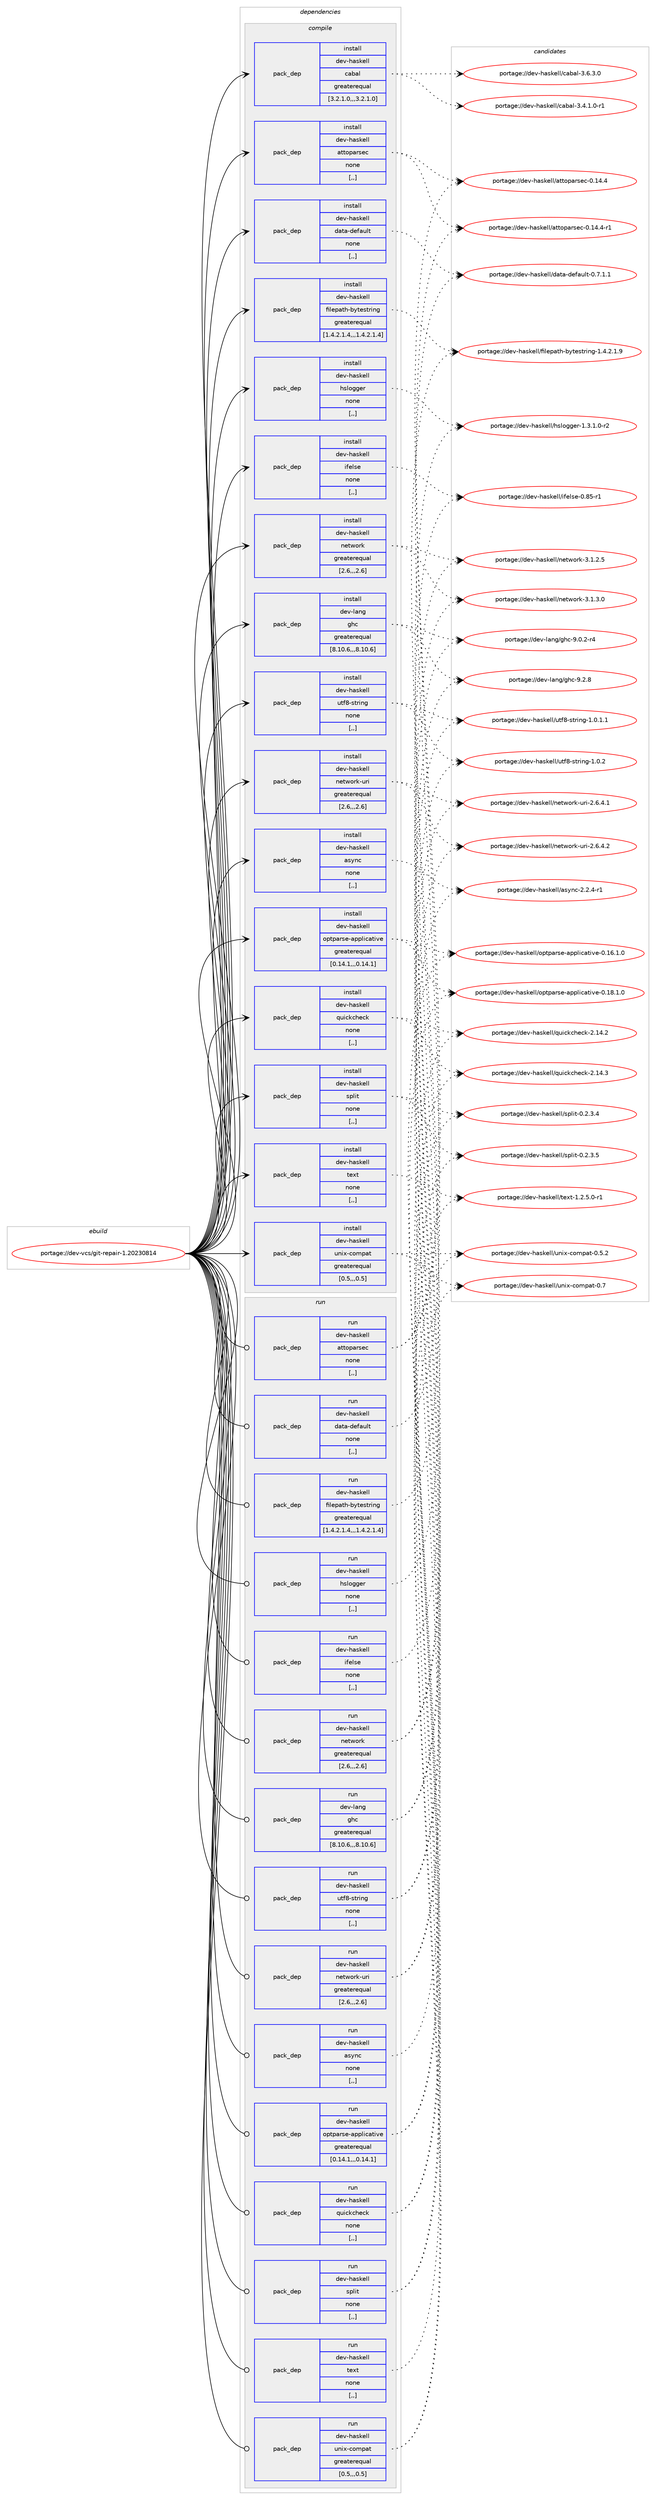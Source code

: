digraph prolog {

# *************
# Graph options
# *************

newrank=true;
concentrate=true;
compound=true;
graph [rankdir=LR,fontname=Helvetica,fontsize=10,ranksep=1.5];#, ranksep=2.5, nodesep=0.2];
edge  [arrowhead=vee];
node  [fontname=Helvetica,fontsize=10];

# **********
# The ebuild
# **********

subgraph cluster_leftcol {
color=gray;
label=<<i>ebuild</i>>;
id [label="portage://dev-vcs/git-repair-1.20230814", color=red, width=4, href="../dev-vcs/git-repair-1.20230814.svg"];
}

# ****************
# The dependencies
# ****************

subgraph cluster_midcol {
color=gray;
label=<<i>dependencies</i>>;
subgraph cluster_compile {
fillcolor="#eeeeee";
style=filled;
label=<<i>compile</i>>;
subgraph pack520393 {
dependency719392 [label=<<TABLE BORDER="0" CELLBORDER="1" CELLSPACING="0" CELLPADDING="4" WIDTH="220"><TR><TD ROWSPAN="6" CELLPADDING="30">pack_dep</TD></TR><TR><TD WIDTH="110">install</TD></TR><TR><TD>dev-haskell</TD></TR><TR><TD>async</TD></TR><TR><TD>none</TD></TR><TR><TD>[,,]</TD></TR></TABLE>>, shape=none, color=blue];
}
id:e -> dependency719392:w [weight=20,style="solid",arrowhead="vee"];
subgraph pack520394 {
dependency719393 [label=<<TABLE BORDER="0" CELLBORDER="1" CELLSPACING="0" CELLPADDING="4" WIDTH="220"><TR><TD ROWSPAN="6" CELLPADDING="30">pack_dep</TD></TR><TR><TD WIDTH="110">install</TD></TR><TR><TD>dev-haskell</TD></TR><TR><TD>attoparsec</TD></TR><TR><TD>none</TD></TR><TR><TD>[,,]</TD></TR></TABLE>>, shape=none, color=blue];
}
id:e -> dependency719393:w [weight=20,style="solid",arrowhead="vee"];
subgraph pack520395 {
dependency719394 [label=<<TABLE BORDER="0" CELLBORDER="1" CELLSPACING="0" CELLPADDING="4" WIDTH="220"><TR><TD ROWSPAN="6" CELLPADDING="30">pack_dep</TD></TR><TR><TD WIDTH="110">install</TD></TR><TR><TD>dev-haskell</TD></TR><TR><TD>cabal</TD></TR><TR><TD>greaterequal</TD></TR><TR><TD>[3.2.1.0,,,3.2.1.0]</TD></TR></TABLE>>, shape=none, color=blue];
}
id:e -> dependency719394:w [weight=20,style="solid",arrowhead="vee"];
subgraph pack520396 {
dependency719395 [label=<<TABLE BORDER="0" CELLBORDER="1" CELLSPACING="0" CELLPADDING="4" WIDTH="220"><TR><TD ROWSPAN="6" CELLPADDING="30">pack_dep</TD></TR><TR><TD WIDTH="110">install</TD></TR><TR><TD>dev-haskell</TD></TR><TR><TD>data-default</TD></TR><TR><TD>none</TD></TR><TR><TD>[,,]</TD></TR></TABLE>>, shape=none, color=blue];
}
id:e -> dependency719395:w [weight=20,style="solid",arrowhead="vee"];
subgraph pack520397 {
dependency719396 [label=<<TABLE BORDER="0" CELLBORDER="1" CELLSPACING="0" CELLPADDING="4" WIDTH="220"><TR><TD ROWSPAN="6" CELLPADDING="30">pack_dep</TD></TR><TR><TD WIDTH="110">install</TD></TR><TR><TD>dev-haskell</TD></TR><TR><TD>filepath-bytestring</TD></TR><TR><TD>greaterequal</TD></TR><TR><TD>[1.4.2.1.4,,,1.4.2.1.4]</TD></TR></TABLE>>, shape=none, color=blue];
}
id:e -> dependency719396:w [weight=20,style="solid",arrowhead="vee"];
subgraph pack520398 {
dependency719397 [label=<<TABLE BORDER="0" CELLBORDER="1" CELLSPACING="0" CELLPADDING="4" WIDTH="220"><TR><TD ROWSPAN="6" CELLPADDING="30">pack_dep</TD></TR><TR><TD WIDTH="110">install</TD></TR><TR><TD>dev-haskell</TD></TR><TR><TD>hslogger</TD></TR><TR><TD>none</TD></TR><TR><TD>[,,]</TD></TR></TABLE>>, shape=none, color=blue];
}
id:e -> dependency719397:w [weight=20,style="solid",arrowhead="vee"];
subgraph pack520399 {
dependency719398 [label=<<TABLE BORDER="0" CELLBORDER="1" CELLSPACING="0" CELLPADDING="4" WIDTH="220"><TR><TD ROWSPAN="6" CELLPADDING="30">pack_dep</TD></TR><TR><TD WIDTH="110">install</TD></TR><TR><TD>dev-haskell</TD></TR><TR><TD>ifelse</TD></TR><TR><TD>none</TD></TR><TR><TD>[,,]</TD></TR></TABLE>>, shape=none, color=blue];
}
id:e -> dependency719398:w [weight=20,style="solid",arrowhead="vee"];
subgraph pack520400 {
dependency719399 [label=<<TABLE BORDER="0" CELLBORDER="1" CELLSPACING="0" CELLPADDING="4" WIDTH="220"><TR><TD ROWSPAN="6" CELLPADDING="30">pack_dep</TD></TR><TR><TD WIDTH="110">install</TD></TR><TR><TD>dev-haskell</TD></TR><TR><TD>network</TD></TR><TR><TD>greaterequal</TD></TR><TR><TD>[2.6,,,2.6]</TD></TR></TABLE>>, shape=none, color=blue];
}
id:e -> dependency719399:w [weight=20,style="solid",arrowhead="vee"];
subgraph pack520401 {
dependency719400 [label=<<TABLE BORDER="0" CELLBORDER="1" CELLSPACING="0" CELLPADDING="4" WIDTH="220"><TR><TD ROWSPAN="6" CELLPADDING="30">pack_dep</TD></TR><TR><TD WIDTH="110">install</TD></TR><TR><TD>dev-haskell</TD></TR><TR><TD>network-uri</TD></TR><TR><TD>greaterequal</TD></TR><TR><TD>[2.6,,,2.6]</TD></TR></TABLE>>, shape=none, color=blue];
}
id:e -> dependency719400:w [weight=20,style="solid",arrowhead="vee"];
subgraph pack520402 {
dependency719401 [label=<<TABLE BORDER="0" CELLBORDER="1" CELLSPACING="0" CELLPADDING="4" WIDTH="220"><TR><TD ROWSPAN="6" CELLPADDING="30">pack_dep</TD></TR><TR><TD WIDTH="110">install</TD></TR><TR><TD>dev-haskell</TD></TR><TR><TD>optparse-applicative</TD></TR><TR><TD>greaterequal</TD></TR><TR><TD>[0.14.1,,,0.14.1]</TD></TR></TABLE>>, shape=none, color=blue];
}
id:e -> dependency719401:w [weight=20,style="solid",arrowhead="vee"];
subgraph pack520403 {
dependency719402 [label=<<TABLE BORDER="0" CELLBORDER="1" CELLSPACING="0" CELLPADDING="4" WIDTH="220"><TR><TD ROWSPAN="6" CELLPADDING="30">pack_dep</TD></TR><TR><TD WIDTH="110">install</TD></TR><TR><TD>dev-haskell</TD></TR><TR><TD>quickcheck</TD></TR><TR><TD>none</TD></TR><TR><TD>[,,]</TD></TR></TABLE>>, shape=none, color=blue];
}
id:e -> dependency719402:w [weight=20,style="solid",arrowhead="vee"];
subgraph pack520404 {
dependency719403 [label=<<TABLE BORDER="0" CELLBORDER="1" CELLSPACING="0" CELLPADDING="4" WIDTH="220"><TR><TD ROWSPAN="6" CELLPADDING="30">pack_dep</TD></TR><TR><TD WIDTH="110">install</TD></TR><TR><TD>dev-haskell</TD></TR><TR><TD>split</TD></TR><TR><TD>none</TD></TR><TR><TD>[,,]</TD></TR></TABLE>>, shape=none, color=blue];
}
id:e -> dependency719403:w [weight=20,style="solid",arrowhead="vee"];
subgraph pack520405 {
dependency719404 [label=<<TABLE BORDER="0" CELLBORDER="1" CELLSPACING="0" CELLPADDING="4" WIDTH="220"><TR><TD ROWSPAN="6" CELLPADDING="30">pack_dep</TD></TR><TR><TD WIDTH="110">install</TD></TR><TR><TD>dev-haskell</TD></TR><TR><TD>text</TD></TR><TR><TD>none</TD></TR><TR><TD>[,,]</TD></TR></TABLE>>, shape=none, color=blue];
}
id:e -> dependency719404:w [weight=20,style="solid",arrowhead="vee"];
subgraph pack520406 {
dependency719405 [label=<<TABLE BORDER="0" CELLBORDER="1" CELLSPACING="0" CELLPADDING="4" WIDTH="220"><TR><TD ROWSPAN="6" CELLPADDING="30">pack_dep</TD></TR><TR><TD WIDTH="110">install</TD></TR><TR><TD>dev-haskell</TD></TR><TR><TD>unix-compat</TD></TR><TR><TD>greaterequal</TD></TR><TR><TD>[0.5,,,0.5]</TD></TR></TABLE>>, shape=none, color=blue];
}
id:e -> dependency719405:w [weight=20,style="solid",arrowhead="vee"];
subgraph pack520407 {
dependency719406 [label=<<TABLE BORDER="0" CELLBORDER="1" CELLSPACING="0" CELLPADDING="4" WIDTH="220"><TR><TD ROWSPAN="6" CELLPADDING="30">pack_dep</TD></TR><TR><TD WIDTH="110">install</TD></TR><TR><TD>dev-haskell</TD></TR><TR><TD>utf8-string</TD></TR><TR><TD>none</TD></TR><TR><TD>[,,]</TD></TR></TABLE>>, shape=none, color=blue];
}
id:e -> dependency719406:w [weight=20,style="solid",arrowhead="vee"];
subgraph pack520408 {
dependency719407 [label=<<TABLE BORDER="0" CELLBORDER="1" CELLSPACING="0" CELLPADDING="4" WIDTH="220"><TR><TD ROWSPAN="6" CELLPADDING="30">pack_dep</TD></TR><TR><TD WIDTH="110">install</TD></TR><TR><TD>dev-lang</TD></TR><TR><TD>ghc</TD></TR><TR><TD>greaterequal</TD></TR><TR><TD>[8.10.6,,,8.10.6]</TD></TR></TABLE>>, shape=none, color=blue];
}
id:e -> dependency719407:w [weight=20,style="solid",arrowhead="vee"];
}
subgraph cluster_compileandrun {
fillcolor="#eeeeee";
style=filled;
label=<<i>compile and run</i>>;
}
subgraph cluster_run {
fillcolor="#eeeeee";
style=filled;
label=<<i>run</i>>;
subgraph pack520409 {
dependency719408 [label=<<TABLE BORDER="0" CELLBORDER="1" CELLSPACING="0" CELLPADDING="4" WIDTH="220"><TR><TD ROWSPAN="6" CELLPADDING="30">pack_dep</TD></TR><TR><TD WIDTH="110">run</TD></TR><TR><TD>dev-haskell</TD></TR><TR><TD>async</TD></TR><TR><TD>none</TD></TR><TR><TD>[,,]</TD></TR></TABLE>>, shape=none, color=blue];
}
id:e -> dependency719408:w [weight=20,style="solid",arrowhead="odot"];
subgraph pack520410 {
dependency719409 [label=<<TABLE BORDER="0" CELLBORDER="1" CELLSPACING="0" CELLPADDING="4" WIDTH="220"><TR><TD ROWSPAN="6" CELLPADDING="30">pack_dep</TD></TR><TR><TD WIDTH="110">run</TD></TR><TR><TD>dev-haskell</TD></TR><TR><TD>attoparsec</TD></TR><TR><TD>none</TD></TR><TR><TD>[,,]</TD></TR></TABLE>>, shape=none, color=blue];
}
id:e -> dependency719409:w [weight=20,style="solid",arrowhead="odot"];
subgraph pack520411 {
dependency719410 [label=<<TABLE BORDER="0" CELLBORDER="1" CELLSPACING="0" CELLPADDING="4" WIDTH="220"><TR><TD ROWSPAN="6" CELLPADDING="30">pack_dep</TD></TR><TR><TD WIDTH="110">run</TD></TR><TR><TD>dev-haskell</TD></TR><TR><TD>data-default</TD></TR><TR><TD>none</TD></TR><TR><TD>[,,]</TD></TR></TABLE>>, shape=none, color=blue];
}
id:e -> dependency719410:w [weight=20,style="solid",arrowhead="odot"];
subgraph pack520412 {
dependency719411 [label=<<TABLE BORDER="0" CELLBORDER="1" CELLSPACING="0" CELLPADDING="4" WIDTH="220"><TR><TD ROWSPAN="6" CELLPADDING="30">pack_dep</TD></TR><TR><TD WIDTH="110">run</TD></TR><TR><TD>dev-haskell</TD></TR><TR><TD>filepath-bytestring</TD></TR><TR><TD>greaterequal</TD></TR><TR><TD>[1.4.2.1.4,,,1.4.2.1.4]</TD></TR></TABLE>>, shape=none, color=blue];
}
id:e -> dependency719411:w [weight=20,style="solid",arrowhead="odot"];
subgraph pack520413 {
dependency719412 [label=<<TABLE BORDER="0" CELLBORDER="1" CELLSPACING="0" CELLPADDING="4" WIDTH="220"><TR><TD ROWSPAN="6" CELLPADDING="30">pack_dep</TD></TR><TR><TD WIDTH="110">run</TD></TR><TR><TD>dev-haskell</TD></TR><TR><TD>hslogger</TD></TR><TR><TD>none</TD></TR><TR><TD>[,,]</TD></TR></TABLE>>, shape=none, color=blue];
}
id:e -> dependency719412:w [weight=20,style="solid",arrowhead="odot"];
subgraph pack520414 {
dependency719413 [label=<<TABLE BORDER="0" CELLBORDER="1" CELLSPACING="0" CELLPADDING="4" WIDTH="220"><TR><TD ROWSPAN="6" CELLPADDING="30">pack_dep</TD></TR><TR><TD WIDTH="110">run</TD></TR><TR><TD>dev-haskell</TD></TR><TR><TD>ifelse</TD></TR><TR><TD>none</TD></TR><TR><TD>[,,]</TD></TR></TABLE>>, shape=none, color=blue];
}
id:e -> dependency719413:w [weight=20,style="solid",arrowhead="odot"];
subgraph pack520415 {
dependency719414 [label=<<TABLE BORDER="0" CELLBORDER="1" CELLSPACING="0" CELLPADDING="4" WIDTH="220"><TR><TD ROWSPAN="6" CELLPADDING="30">pack_dep</TD></TR><TR><TD WIDTH="110">run</TD></TR><TR><TD>dev-haskell</TD></TR><TR><TD>network</TD></TR><TR><TD>greaterequal</TD></TR><TR><TD>[2.6,,,2.6]</TD></TR></TABLE>>, shape=none, color=blue];
}
id:e -> dependency719414:w [weight=20,style="solid",arrowhead="odot"];
subgraph pack520416 {
dependency719415 [label=<<TABLE BORDER="0" CELLBORDER="1" CELLSPACING="0" CELLPADDING="4" WIDTH="220"><TR><TD ROWSPAN="6" CELLPADDING="30">pack_dep</TD></TR><TR><TD WIDTH="110">run</TD></TR><TR><TD>dev-haskell</TD></TR><TR><TD>network-uri</TD></TR><TR><TD>greaterequal</TD></TR><TR><TD>[2.6,,,2.6]</TD></TR></TABLE>>, shape=none, color=blue];
}
id:e -> dependency719415:w [weight=20,style="solid",arrowhead="odot"];
subgraph pack520417 {
dependency719416 [label=<<TABLE BORDER="0" CELLBORDER="1" CELLSPACING="0" CELLPADDING="4" WIDTH="220"><TR><TD ROWSPAN="6" CELLPADDING="30">pack_dep</TD></TR><TR><TD WIDTH="110">run</TD></TR><TR><TD>dev-haskell</TD></TR><TR><TD>optparse-applicative</TD></TR><TR><TD>greaterequal</TD></TR><TR><TD>[0.14.1,,,0.14.1]</TD></TR></TABLE>>, shape=none, color=blue];
}
id:e -> dependency719416:w [weight=20,style="solid",arrowhead="odot"];
subgraph pack520418 {
dependency719417 [label=<<TABLE BORDER="0" CELLBORDER="1" CELLSPACING="0" CELLPADDING="4" WIDTH="220"><TR><TD ROWSPAN="6" CELLPADDING="30">pack_dep</TD></TR><TR><TD WIDTH="110">run</TD></TR><TR><TD>dev-haskell</TD></TR><TR><TD>quickcheck</TD></TR><TR><TD>none</TD></TR><TR><TD>[,,]</TD></TR></TABLE>>, shape=none, color=blue];
}
id:e -> dependency719417:w [weight=20,style="solid",arrowhead="odot"];
subgraph pack520419 {
dependency719418 [label=<<TABLE BORDER="0" CELLBORDER="1" CELLSPACING="0" CELLPADDING="4" WIDTH="220"><TR><TD ROWSPAN="6" CELLPADDING="30">pack_dep</TD></TR><TR><TD WIDTH="110">run</TD></TR><TR><TD>dev-haskell</TD></TR><TR><TD>split</TD></TR><TR><TD>none</TD></TR><TR><TD>[,,]</TD></TR></TABLE>>, shape=none, color=blue];
}
id:e -> dependency719418:w [weight=20,style="solid",arrowhead="odot"];
subgraph pack520420 {
dependency719419 [label=<<TABLE BORDER="0" CELLBORDER="1" CELLSPACING="0" CELLPADDING="4" WIDTH="220"><TR><TD ROWSPAN="6" CELLPADDING="30">pack_dep</TD></TR><TR><TD WIDTH="110">run</TD></TR><TR><TD>dev-haskell</TD></TR><TR><TD>text</TD></TR><TR><TD>none</TD></TR><TR><TD>[,,]</TD></TR></TABLE>>, shape=none, color=blue];
}
id:e -> dependency719419:w [weight=20,style="solid",arrowhead="odot"];
subgraph pack520421 {
dependency719420 [label=<<TABLE BORDER="0" CELLBORDER="1" CELLSPACING="0" CELLPADDING="4" WIDTH="220"><TR><TD ROWSPAN="6" CELLPADDING="30">pack_dep</TD></TR><TR><TD WIDTH="110">run</TD></TR><TR><TD>dev-haskell</TD></TR><TR><TD>unix-compat</TD></TR><TR><TD>greaterequal</TD></TR><TR><TD>[0.5,,,0.5]</TD></TR></TABLE>>, shape=none, color=blue];
}
id:e -> dependency719420:w [weight=20,style="solid",arrowhead="odot"];
subgraph pack520422 {
dependency719421 [label=<<TABLE BORDER="0" CELLBORDER="1" CELLSPACING="0" CELLPADDING="4" WIDTH="220"><TR><TD ROWSPAN="6" CELLPADDING="30">pack_dep</TD></TR><TR><TD WIDTH="110">run</TD></TR><TR><TD>dev-haskell</TD></TR><TR><TD>utf8-string</TD></TR><TR><TD>none</TD></TR><TR><TD>[,,]</TD></TR></TABLE>>, shape=none, color=blue];
}
id:e -> dependency719421:w [weight=20,style="solid",arrowhead="odot"];
subgraph pack520423 {
dependency719422 [label=<<TABLE BORDER="0" CELLBORDER="1" CELLSPACING="0" CELLPADDING="4" WIDTH="220"><TR><TD ROWSPAN="6" CELLPADDING="30">pack_dep</TD></TR><TR><TD WIDTH="110">run</TD></TR><TR><TD>dev-lang</TD></TR><TR><TD>ghc</TD></TR><TR><TD>greaterequal</TD></TR><TR><TD>[8.10.6,,,8.10.6]</TD></TR></TABLE>>, shape=none, color=blue];
}
id:e -> dependency719422:w [weight=20,style="solid",arrowhead="odot"];
}
}

# **************
# The candidates
# **************

subgraph cluster_choices {
rank=same;
color=gray;
label=<<i>candidates</i>>;

subgraph choice520393 {
color=black;
nodesep=1;
choice10010111845104971151071011081084797115121110994550465046524511449 [label="portage://dev-haskell/async-2.2.4-r1", color=red, width=4,href="../dev-haskell/async-2.2.4-r1.svg"];
dependency719392:e -> choice10010111845104971151071011081084797115121110994550465046524511449:w [style=dotted,weight="100"];
}
subgraph choice520394 {
color=black;
nodesep=1;
choice100101118451049711510710110810847971161161111129711411510199454846495246524511449 [label="portage://dev-haskell/attoparsec-0.14.4-r1", color=red, width=4,href="../dev-haskell/attoparsec-0.14.4-r1.svg"];
choice10010111845104971151071011081084797116116111112971141151019945484649524652 [label="portage://dev-haskell/attoparsec-0.14.4", color=red, width=4,href="../dev-haskell/attoparsec-0.14.4.svg"];
dependency719393:e -> choice100101118451049711510710110810847971161161111129711411510199454846495246524511449:w [style=dotted,weight="100"];
dependency719393:e -> choice10010111845104971151071011081084797116116111112971141151019945484649524652:w [style=dotted,weight="100"];
}
subgraph choice520395 {
color=black;
nodesep=1;
choice100101118451049711510710110810847999798971084551465446514648 [label="portage://dev-haskell/cabal-3.6.3.0", color=red, width=4,href="../dev-haskell/cabal-3.6.3.0.svg"];
choice1001011184510497115107101108108479997989710845514652464946484511449 [label="portage://dev-haskell/cabal-3.4.1.0-r1", color=red, width=4,href="../dev-haskell/cabal-3.4.1.0-r1.svg"];
dependency719394:e -> choice100101118451049711510710110810847999798971084551465446514648:w [style=dotted,weight="100"];
dependency719394:e -> choice1001011184510497115107101108108479997989710845514652464946484511449:w [style=dotted,weight="100"];
}
subgraph choice520396 {
color=black;
nodesep=1;
choice100101118451049711510710110810847100971169745100101102971171081164548465546494649 [label="portage://dev-haskell/data-default-0.7.1.1", color=red, width=4,href="../dev-haskell/data-default-0.7.1.1.svg"];
dependency719395:e -> choice100101118451049711510710110810847100971169745100101102971171081164548465546494649:w [style=dotted,weight="100"];
}
subgraph choice520397 {
color=black;
nodesep=1;
choice10010111845104971151071011081084710210510810111297116104459812111610111511611410511010345494652465046494657 [label="portage://dev-haskell/filepath-bytestring-1.4.2.1.9", color=red, width=4,href="../dev-haskell/filepath-bytestring-1.4.2.1.9.svg"];
dependency719396:e -> choice10010111845104971151071011081084710210510810111297116104459812111610111511611410511010345494652465046494657:w [style=dotted,weight="100"];
}
subgraph choice520398 {
color=black;
nodesep=1;
choice10010111845104971151071011081084710411510811110310310111445494651464946484511450 [label="portage://dev-haskell/hslogger-1.3.1.0-r2", color=red, width=4,href="../dev-haskell/hslogger-1.3.1.0-r2.svg"];
dependency719397:e -> choice10010111845104971151071011081084710411510811110310310111445494651464946484511450:w [style=dotted,weight="100"];
}
subgraph choice520399 {
color=black;
nodesep=1;
choice10010111845104971151071011081084710510210110811510145484656534511449 [label="portage://dev-haskell/ifelse-0.85-r1", color=red, width=4,href="../dev-haskell/ifelse-0.85-r1.svg"];
dependency719398:e -> choice10010111845104971151071011081084710510210110811510145484656534511449:w [style=dotted,weight="100"];
}
subgraph choice520400 {
color=black;
nodesep=1;
choice1001011184510497115107101108108471101011161191111141074551464946514648 [label="portage://dev-haskell/network-3.1.3.0", color=red, width=4,href="../dev-haskell/network-3.1.3.0.svg"];
choice1001011184510497115107101108108471101011161191111141074551464946504653 [label="portage://dev-haskell/network-3.1.2.5", color=red, width=4,href="../dev-haskell/network-3.1.2.5.svg"];
dependency719399:e -> choice1001011184510497115107101108108471101011161191111141074551464946514648:w [style=dotted,weight="100"];
dependency719399:e -> choice1001011184510497115107101108108471101011161191111141074551464946504653:w [style=dotted,weight="100"];
}
subgraph choice520401 {
color=black;
nodesep=1;
choice100101118451049711510710110810847110101116119111114107451171141054550465446524650 [label="portage://dev-haskell/network-uri-2.6.4.2", color=red, width=4,href="../dev-haskell/network-uri-2.6.4.2.svg"];
choice100101118451049711510710110810847110101116119111114107451171141054550465446524649 [label="portage://dev-haskell/network-uri-2.6.4.1", color=red, width=4,href="../dev-haskell/network-uri-2.6.4.1.svg"];
dependency719400:e -> choice100101118451049711510710110810847110101116119111114107451171141054550465446524650:w [style=dotted,weight="100"];
dependency719400:e -> choice100101118451049711510710110810847110101116119111114107451171141054550465446524649:w [style=dotted,weight="100"];
}
subgraph choice520402 {
color=black;
nodesep=1;
choice1001011184510497115107101108108471111121161129711411510145971121121081059997116105118101454846495646494648 [label="portage://dev-haskell/optparse-applicative-0.18.1.0", color=red, width=4,href="../dev-haskell/optparse-applicative-0.18.1.0.svg"];
choice1001011184510497115107101108108471111121161129711411510145971121121081059997116105118101454846495446494648 [label="portage://dev-haskell/optparse-applicative-0.16.1.0", color=red, width=4,href="../dev-haskell/optparse-applicative-0.16.1.0.svg"];
dependency719401:e -> choice1001011184510497115107101108108471111121161129711411510145971121121081059997116105118101454846495646494648:w [style=dotted,weight="100"];
dependency719401:e -> choice1001011184510497115107101108108471111121161129711411510145971121121081059997116105118101454846495446494648:w [style=dotted,weight="100"];
}
subgraph choice520403 {
color=black;
nodesep=1;
choice10010111845104971151071011081084711311710599107991041019910745504649524651 [label="portage://dev-haskell/quickcheck-2.14.3", color=red, width=4,href="../dev-haskell/quickcheck-2.14.3.svg"];
choice10010111845104971151071011081084711311710599107991041019910745504649524650 [label="portage://dev-haskell/quickcheck-2.14.2", color=red, width=4,href="../dev-haskell/quickcheck-2.14.2.svg"];
dependency719402:e -> choice10010111845104971151071011081084711311710599107991041019910745504649524651:w [style=dotted,weight="100"];
dependency719402:e -> choice10010111845104971151071011081084711311710599107991041019910745504649524650:w [style=dotted,weight="100"];
}
subgraph choice520404 {
color=black;
nodesep=1;
choice1001011184510497115107101108108471151121081051164548465046514653 [label="portage://dev-haskell/split-0.2.3.5", color=red, width=4,href="../dev-haskell/split-0.2.3.5.svg"];
choice1001011184510497115107101108108471151121081051164548465046514652 [label="portage://dev-haskell/split-0.2.3.4", color=red, width=4,href="../dev-haskell/split-0.2.3.4.svg"];
dependency719403:e -> choice1001011184510497115107101108108471151121081051164548465046514653:w [style=dotted,weight="100"];
dependency719403:e -> choice1001011184510497115107101108108471151121081051164548465046514652:w [style=dotted,weight="100"];
}
subgraph choice520405 {
color=black;
nodesep=1;
choice10010111845104971151071011081084711610112011645494650465346484511449 [label="portage://dev-haskell/text-1.2.5.0-r1", color=red, width=4,href="../dev-haskell/text-1.2.5.0-r1.svg"];
dependency719404:e -> choice10010111845104971151071011081084711610112011645494650465346484511449:w [style=dotted,weight="100"];
}
subgraph choice520406 {
color=black;
nodesep=1;
choice10010111845104971151071011081084711711010512045991111091129711645484655 [label="portage://dev-haskell/unix-compat-0.7", color=red, width=4,href="../dev-haskell/unix-compat-0.7.svg"];
choice100101118451049711510710110810847117110105120459911110911297116454846534650 [label="portage://dev-haskell/unix-compat-0.5.2", color=red, width=4,href="../dev-haskell/unix-compat-0.5.2.svg"];
dependency719405:e -> choice10010111845104971151071011081084711711010512045991111091129711645484655:w [style=dotted,weight="100"];
dependency719405:e -> choice100101118451049711510710110810847117110105120459911110911297116454846534650:w [style=dotted,weight="100"];
}
subgraph choice520407 {
color=black;
nodesep=1;
choice1001011184510497115107101108108471171161025645115116114105110103454946484650 [label="portage://dev-haskell/utf8-string-1.0.2", color=red, width=4,href="../dev-haskell/utf8-string-1.0.2.svg"];
choice10010111845104971151071011081084711711610256451151161141051101034549464846494649 [label="portage://dev-haskell/utf8-string-1.0.1.1", color=red, width=4,href="../dev-haskell/utf8-string-1.0.1.1.svg"];
dependency719406:e -> choice1001011184510497115107101108108471171161025645115116114105110103454946484650:w [style=dotted,weight="100"];
dependency719406:e -> choice10010111845104971151071011081084711711610256451151161141051101034549464846494649:w [style=dotted,weight="100"];
}
subgraph choice520408 {
color=black;
nodesep=1;
choice10010111845108971101034710310499455746504656 [label="portage://dev-lang/ghc-9.2.8", color=red, width=4,href="../dev-lang/ghc-9.2.8.svg"];
choice100101118451089711010347103104994557464846504511452 [label="portage://dev-lang/ghc-9.0.2-r4", color=red, width=4,href="../dev-lang/ghc-9.0.2-r4.svg"];
dependency719407:e -> choice10010111845108971101034710310499455746504656:w [style=dotted,weight="100"];
dependency719407:e -> choice100101118451089711010347103104994557464846504511452:w [style=dotted,weight="100"];
}
subgraph choice520409 {
color=black;
nodesep=1;
choice10010111845104971151071011081084797115121110994550465046524511449 [label="portage://dev-haskell/async-2.2.4-r1", color=red, width=4,href="../dev-haskell/async-2.2.4-r1.svg"];
dependency719408:e -> choice10010111845104971151071011081084797115121110994550465046524511449:w [style=dotted,weight="100"];
}
subgraph choice520410 {
color=black;
nodesep=1;
choice100101118451049711510710110810847971161161111129711411510199454846495246524511449 [label="portage://dev-haskell/attoparsec-0.14.4-r1", color=red, width=4,href="../dev-haskell/attoparsec-0.14.4-r1.svg"];
choice10010111845104971151071011081084797116116111112971141151019945484649524652 [label="portage://dev-haskell/attoparsec-0.14.4", color=red, width=4,href="../dev-haskell/attoparsec-0.14.4.svg"];
dependency719409:e -> choice100101118451049711510710110810847971161161111129711411510199454846495246524511449:w [style=dotted,weight="100"];
dependency719409:e -> choice10010111845104971151071011081084797116116111112971141151019945484649524652:w [style=dotted,weight="100"];
}
subgraph choice520411 {
color=black;
nodesep=1;
choice100101118451049711510710110810847100971169745100101102971171081164548465546494649 [label="portage://dev-haskell/data-default-0.7.1.1", color=red, width=4,href="../dev-haskell/data-default-0.7.1.1.svg"];
dependency719410:e -> choice100101118451049711510710110810847100971169745100101102971171081164548465546494649:w [style=dotted,weight="100"];
}
subgraph choice520412 {
color=black;
nodesep=1;
choice10010111845104971151071011081084710210510810111297116104459812111610111511611410511010345494652465046494657 [label="portage://dev-haskell/filepath-bytestring-1.4.2.1.9", color=red, width=4,href="../dev-haskell/filepath-bytestring-1.4.2.1.9.svg"];
dependency719411:e -> choice10010111845104971151071011081084710210510810111297116104459812111610111511611410511010345494652465046494657:w [style=dotted,weight="100"];
}
subgraph choice520413 {
color=black;
nodesep=1;
choice10010111845104971151071011081084710411510811110310310111445494651464946484511450 [label="portage://dev-haskell/hslogger-1.3.1.0-r2", color=red, width=4,href="../dev-haskell/hslogger-1.3.1.0-r2.svg"];
dependency719412:e -> choice10010111845104971151071011081084710411510811110310310111445494651464946484511450:w [style=dotted,weight="100"];
}
subgraph choice520414 {
color=black;
nodesep=1;
choice10010111845104971151071011081084710510210110811510145484656534511449 [label="portage://dev-haskell/ifelse-0.85-r1", color=red, width=4,href="../dev-haskell/ifelse-0.85-r1.svg"];
dependency719413:e -> choice10010111845104971151071011081084710510210110811510145484656534511449:w [style=dotted,weight="100"];
}
subgraph choice520415 {
color=black;
nodesep=1;
choice1001011184510497115107101108108471101011161191111141074551464946514648 [label="portage://dev-haskell/network-3.1.3.0", color=red, width=4,href="../dev-haskell/network-3.1.3.0.svg"];
choice1001011184510497115107101108108471101011161191111141074551464946504653 [label="portage://dev-haskell/network-3.1.2.5", color=red, width=4,href="../dev-haskell/network-3.1.2.5.svg"];
dependency719414:e -> choice1001011184510497115107101108108471101011161191111141074551464946514648:w [style=dotted,weight="100"];
dependency719414:e -> choice1001011184510497115107101108108471101011161191111141074551464946504653:w [style=dotted,weight="100"];
}
subgraph choice520416 {
color=black;
nodesep=1;
choice100101118451049711510710110810847110101116119111114107451171141054550465446524650 [label="portage://dev-haskell/network-uri-2.6.4.2", color=red, width=4,href="../dev-haskell/network-uri-2.6.4.2.svg"];
choice100101118451049711510710110810847110101116119111114107451171141054550465446524649 [label="portage://dev-haskell/network-uri-2.6.4.1", color=red, width=4,href="../dev-haskell/network-uri-2.6.4.1.svg"];
dependency719415:e -> choice100101118451049711510710110810847110101116119111114107451171141054550465446524650:w [style=dotted,weight="100"];
dependency719415:e -> choice100101118451049711510710110810847110101116119111114107451171141054550465446524649:w [style=dotted,weight="100"];
}
subgraph choice520417 {
color=black;
nodesep=1;
choice1001011184510497115107101108108471111121161129711411510145971121121081059997116105118101454846495646494648 [label="portage://dev-haskell/optparse-applicative-0.18.1.0", color=red, width=4,href="../dev-haskell/optparse-applicative-0.18.1.0.svg"];
choice1001011184510497115107101108108471111121161129711411510145971121121081059997116105118101454846495446494648 [label="portage://dev-haskell/optparse-applicative-0.16.1.0", color=red, width=4,href="../dev-haskell/optparse-applicative-0.16.1.0.svg"];
dependency719416:e -> choice1001011184510497115107101108108471111121161129711411510145971121121081059997116105118101454846495646494648:w [style=dotted,weight="100"];
dependency719416:e -> choice1001011184510497115107101108108471111121161129711411510145971121121081059997116105118101454846495446494648:w [style=dotted,weight="100"];
}
subgraph choice520418 {
color=black;
nodesep=1;
choice10010111845104971151071011081084711311710599107991041019910745504649524651 [label="portage://dev-haskell/quickcheck-2.14.3", color=red, width=4,href="../dev-haskell/quickcheck-2.14.3.svg"];
choice10010111845104971151071011081084711311710599107991041019910745504649524650 [label="portage://dev-haskell/quickcheck-2.14.2", color=red, width=4,href="../dev-haskell/quickcheck-2.14.2.svg"];
dependency719417:e -> choice10010111845104971151071011081084711311710599107991041019910745504649524651:w [style=dotted,weight="100"];
dependency719417:e -> choice10010111845104971151071011081084711311710599107991041019910745504649524650:w [style=dotted,weight="100"];
}
subgraph choice520419 {
color=black;
nodesep=1;
choice1001011184510497115107101108108471151121081051164548465046514653 [label="portage://dev-haskell/split-0.2.3.5", color=red, width=4,href="../dev-haskell/split-0.2.3.5.svg"];
choice1001011184510497115107101108108471151121081051164548465046514652 [label="portage://dev-haskell/split-0.2.3.4", color=red, width=4,href="../dev-haskell/split-0.2.3.4.svg"];
dependency719418:e -> choice1001011184510497115107101108108471151121081051164548465046514653:w [style=dotted,weight="100"];
dependency719418:e -> choice1001011184510497115107101108108471151121081051164548465046514652:w [style=dotted,weight="100"];
}
subgraph choice520420 {
color=black;
nodesep=1;
choice10010111845104971151071011081084711610112011645494650465346484511449 [label="portage://dev-haskell/text-1.2.5.0-r1", color=red, width=4,href="../dev-haskell/text-1.2.5.0-r1.svg"];
dependency719419:e -> choice10010111845104971151071011081084711610112011645494650465346484511449:w [style=dotted,weight="100"];
}
subgraph choice520421 {
color=black;
nodesep=1;
choice10010111845104971151071011081084711711010512045991111091129711645484655 [label="portage://dev-haskell/unix-compat-0.7", color=red, width=4,href="../dev-haskell/unix-compat-0.7.svg"];
choice100101118451049711510710110810847117110105120459911110911297116454846534650 [label="portage://dev-haskell/unix-compat-0.5.2", color=red, width=4,href="../dev-haskell/unix-compat-0.5.2.svg"];
dependency719420:e -> choice10010111845104971151071011081084711711010512045991111091129711645484655:w [style=dotted,weight="100"];
dependency719420:e -> choice100101118451049711510710110810847117110105120459911110911297116454846534650:w [style=dotted,weight="100"];
}
subgraph choice520422 {
color=black;
nodesep=1;
choice1001011184510497115107101108108471171161025645115116114105110103454946484650 [label="portage://dev-haskell/utf8-string-1.0.2", color=red, width=4,href="../dev-haskell/utf8-string-1.0.2.svg"];
choice10010111845104971151071011081084711711610256451151161141051101034549464846494649 [label="portage://dev-haskell/utf8-string-1.0.1.1", color=red, width=4,href="../dev-haskell/utf8-string-1.0.1.1.svg"];
dependency719421:e -> choice1001011184510497115107101108108471171161025645115116114105110103454946484650:w [style=dotted,weight="100"];
dependency719421:e -> choice10010111845104971151071011081084711711610256451151161141051101034549464846494649:w [style=dotted,weight="100"];
}
subgraph choice520423 {
color=black;
nodesep=1;
choice10010111845108971101034710310499455746504656 [label="portage://dev-lang/ghc-9.2.8", color=red, width=4,href="../dev-lang/ghc-9.2.8.svg"];
choice100101118451089711010347103104994557464846504511452 [label="portage://dev-lang/ghc-9.0.2-r4", color=red, width=4,href="../dev-lang/ghc-9.0.2-r4.svg"];
dependency719422:e -> choice10010111845108971101034710310499455746504656:w [style=dotted,weight="100"];
dependency719422:e -> choice100101118451089711010347103104994557464846504511452:w [style=dotted,weight="100"];
}
}

}
